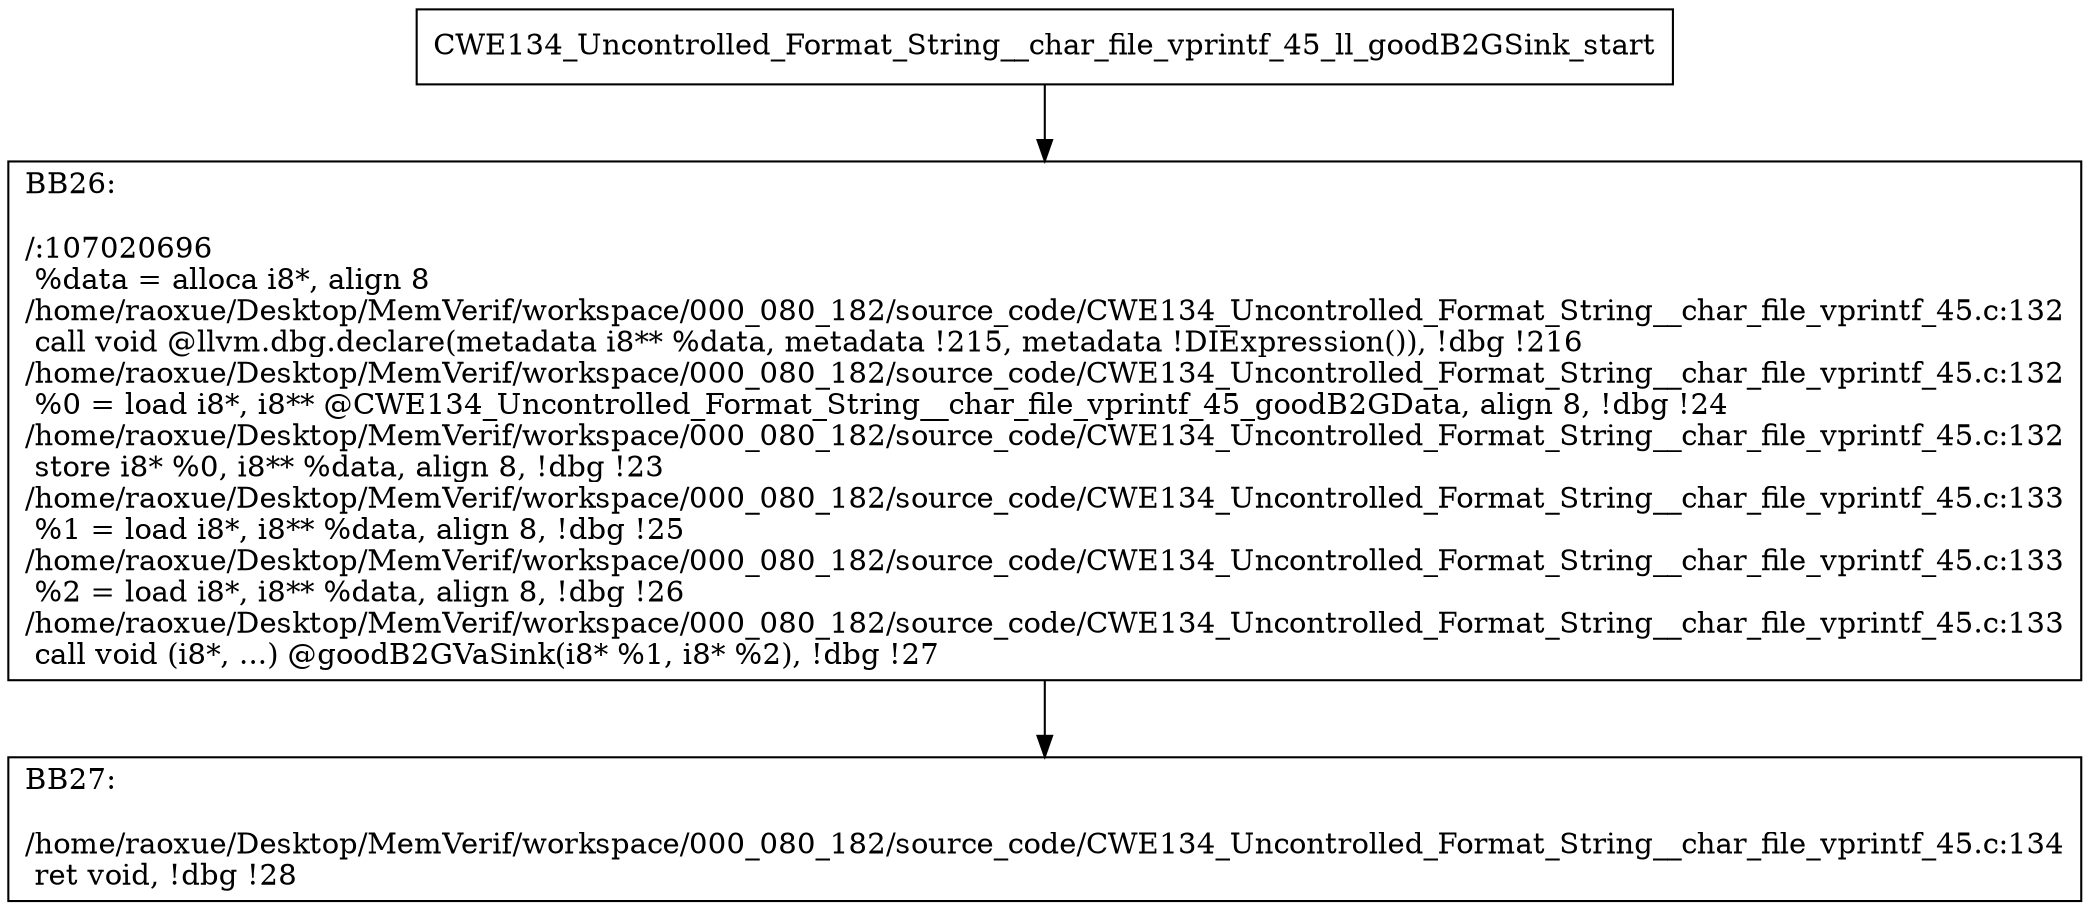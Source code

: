 digraph "CFG for'CWE134_Uncontrolled_Format_String__char_file_vprintf_45_ll_goodB2GSink' function" {
	BBCWE134_Uncontrolled_Format_String__char_file_vprintf_45_ll_goodB2GSink_start[shape=record,label="{CWE134_Uncontrolled_Format_String__char_file_vprintf_45_ll_goodB2GSink_start}"];
	BBCWE134_Uncontrolled_Format_String__char_file_vprintf_45_ll_goodB2GSink_start-> CWE134_Uncontrolled_Format_String__char_file_vprintf_45_ll_goodB2GSinkBB26;
	CWE134_Uncontrolled_Format_String__char_file_vprintf_45_ll_goodB2GSinkBB26 [shape=record, label="{BB26:\l\l/:107020696\l
  %data = alloca i8*, align 8\l
/home/raoxue/Desktop/MemVerif/workspace/000_080_182/source_code/CWE134_Uncontrolled_Format_String__char_file_vprintf_45.c:132\l
  call void @llvm.dbg.declare(metadata i8** %data, metadata !215, metadata !DIExpression()), !dbg !216\l
/home/raoxue/Desktop/MemVerif/workspace/000_080_182/source_code/CWE134_Uncontrolled_Format_String__char_file_vprintf_45.c:132\l
  %0 = load i8*, i8** @CWE134_Uncontrolled_Format_String__char_file_vprintf_45_goodB2GData, align 8, !dbg !24\l
/home/raoxue/Desktop/MemVerif/workspace/000_080_182/source_code/CWE134_Uncontrolled_Format_String__char_file_vprintf_45.c:132\l
  store i8* %0, i8** %data, align 8, !dbg !23\l
/home/raoxue/Desktop/MemVerif/workspace/000_080_182/source_code/CWE134_Uncontrolled_Format_String__char_file_vprintf_45.c:133\l
  %1 = load i8*, i8** %data, align 8, !dbg !25\l
/home/raoxue/Desktop/MemVerif/workspace/000_080_182/source_code/CWE134_Uncontrolled_Format_String__char_file_vprintf_45.c:133\l
  %2 = load i8*, i8** %data, align 8, !dbg !26\l
/home/raoxue/Desktop/MemVerif/workspace/000_080_182/source_code/CWE134_Uncontrolled_Format_String__char_file_vprintf_45.c:133\l
  call void (i8*, ...) @goodB2GVaSink(i8* %1, i8* %2), !dbg !27\l
}"];
	CWE134_Uncontrolled_Format_String__char_file_vprintf_45_ll_goodB2GSinkBB26-> CWE134_Uncontrolled_Format_String__char_file_vprintf_45_ll_goodB2GSinkBB27;
	CWE134_Uncontrolled_Format_String__char_file_vprintf_45_ll_goodB2GSinkBB27 [shape=record, label="{BB27:\l\l/home/raoxue/Desktop/MemVerif/workspace/000_080_182/source_code/CWE134_Uncontrolled_Format_String__char_file_vprintf_45.c:134\l
  ret void, !dbg !28\l
}"];
}
